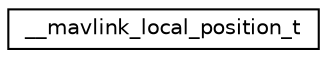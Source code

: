 digraph "Graphical Class Hierarchy"
{
 // INTERACTIVE_SVG=YES
  edge [fontname="Helvetica",fontsize="10",labelfontname="Helvetica",labelfontsize="10"];
  node [fontname="Helvetica",fontsize="10",shape=record];
  rankdir="LR";
  Node1 [label="__mavlink_local_position_t",height=0.2,width=0.4,color="black", fillcolor="white", style="filled",URL="$struct____mavlink__local__position__t.html"];
}
